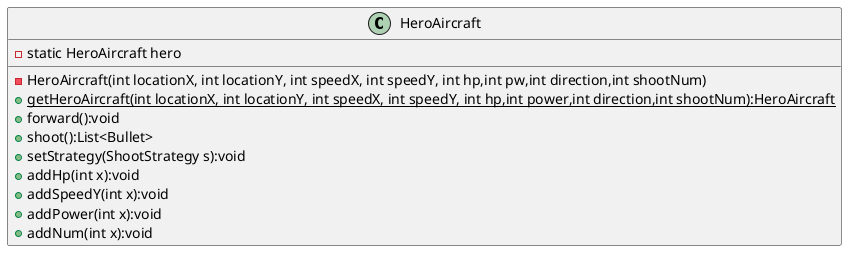 @startuml
'https://plantuml.com/class-diagram

class HeroAircraft {
    - static HeroAircraft hero
    - HeroAircraft(int locationX, int locationY, int speedX, int speedY, int hp,int pw,int direction,int shootNum)
    + {static} getHeroAircraft(int locationX, int locationY, int speedX, int speedY, int hp,int power,int direction,int shootNum):HeroAircraft
    + forward():void
    + shoot():List<Bullet>
    + setStrategy(ShootStrategy s):void
    + addHp(int x):void
    + addSpeedY(int x):void
    + addPower(int x):void
    + addNum(int x):void
}


@enduml